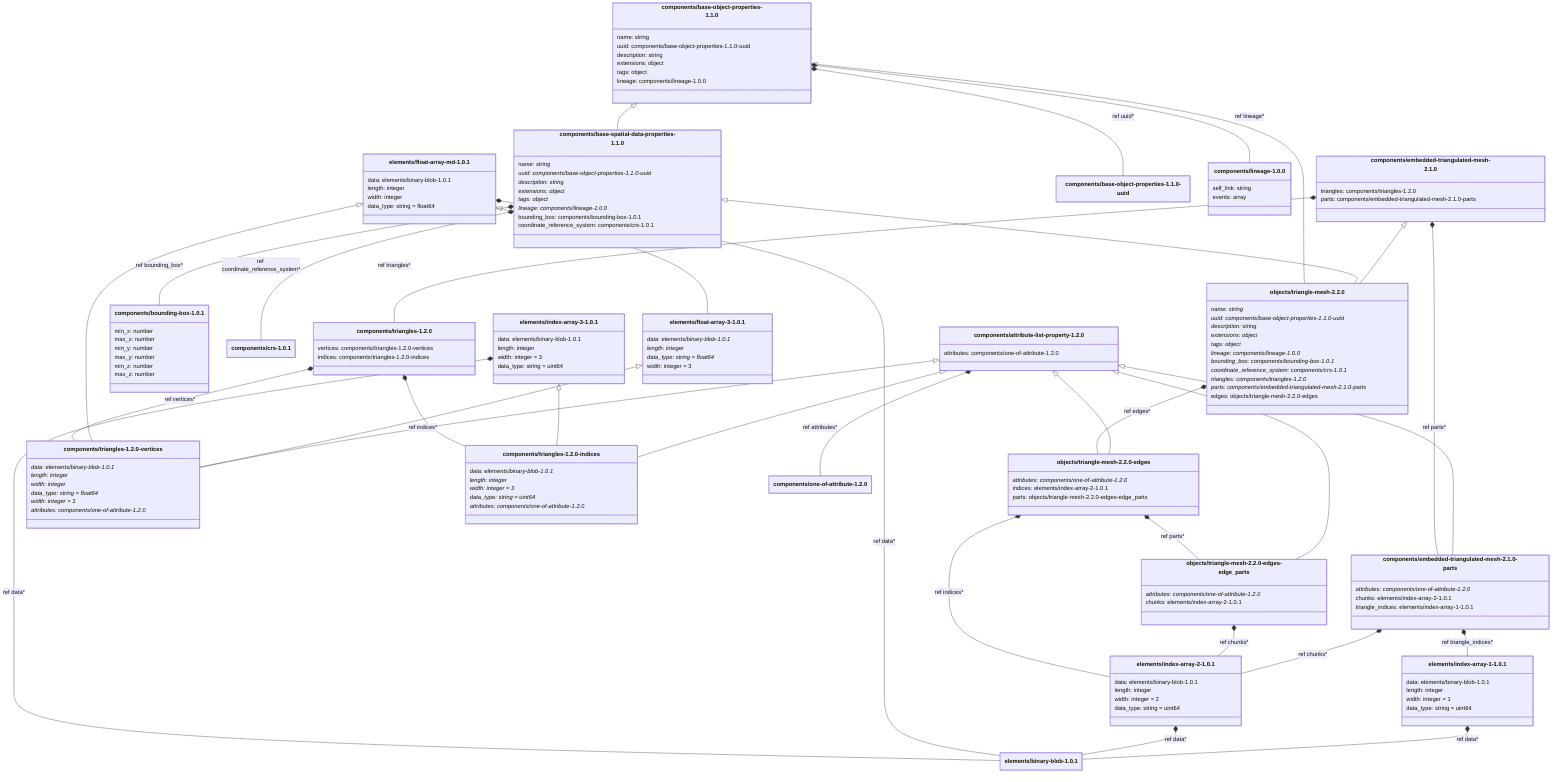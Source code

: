 ---
config:
    class:
        hideEmptyMembersBox: true
---

classDiagram
    class `components/base-object-properties-1.1.0`:::schemaComponent {
        name: string
        uuid: components/base-object-properties-1.1.0-uuid
        description: string
        extensions: object
        tags: object
        lineage: components/lineage-1.0.0
    }
    class `components/base-spatial-data-properties-1.1.0`:::schemaComponent {
        name: string*
        uuid: components/base-object-properties-1.1.0-uuid*
        description: string*
        extensions: object*
        tags: object*
        lineage: components/lineage-1.0.0*
        bounding_box: components/bounding-box-1.0.1
        coordinate_reference_system: components/crs-1.0.1
    }
    `components/base-object-properties-1.1.0` <|-- `components/base-spatial-data-properties-1.1.0`
    class `components/embedded-triangulated-mesh-2.1.0`:::schemaComponent {
        triangles: components/triangles-1.2.0
        parts: components/embedded-triangulated-mesh-2.1.0-parts
    }
    class `objects/triangle-mesh-2.2.0`:::schemaObject {
        name: string*
        uuid: components/base-object-properties-1.1.0-uuid*
        description: string*
        extensions: object*
        tags: object*
        lineage: components/lineage-1.0.0*
        bounding_box: components/bounding-box-1.0.1*
        coordinate_reference_system: components/crs-1.0.1*
        triangles: components/triangles-1.2.0*
        parts: components/embedded-triangulated-mesh-2.1.0-parts*
        edges: objects/triangle-mesh-2.2.0-edges
    }
    `components/base-object-properties-1.1.0` <|-- `objects/triangle-mesh-2.2.0`
    `components/base-spatial-data-properties-1.1.0` <|-- `objects/triangle-mesh-2.2.0`
    `components/embedded-triangulated-mesh-2.1.0` <|-- `objects/triangle-mesh-2.2.0`
    `components/base-object-properties-1.1.0` *-- `components/base-object-properties-1.1.0-uuid` : ref uuid*
    `components/base-object-properties-1.1.0` *-- `components/lineage-1.0.0` : ref lineage*
    `components/base-spatial-data-properties-1.1.0` *-- `components/bounding-box-1.0.1` : ref bounding_box*
    `components/base-spatial-data-properties-1.1.0` *-- `components/crs-1.0.1` : ref coordinate_reference_system*
    `components/embedded-triangulated-mesh-2.1.0` *-- `components/triangles-1.2.0` : ref triangles*
    `components/embedded-triangulated-mesh-2.1.0` *-- `components/embedded-triangulated-mesh-2.1.0-parts` : ref parts*
    `objects/triangle-mesh-2.2.0` *-- `objects/triangle-mesh-2.2.0-edges` : ref edges*
    class `components/base-object-properties-1.1.0-uuid`:::schemaImplicit {
    }
    class `components/triangles-1.2.0`:::schemaComponent {
        vertices: components/triangles-1.2.0-vertices
        indices: components/triangles-1.2.0-indices
    }
    `components/triangles-1.2.0` *-- `components/triangles-1.2.0-vertices` : ref vertices*
    `components/triangles-1.2.0` *-- `components/triangles-1.2.0-indices` : ref indices*
    class `elements/index-array-3-1.0.1`:::schemaElement {
        data: elements/binary-blob-1.0.1
        length: integer
        width: integer = 3
        data_type: string = uint64
    }
    class `components/attribute-list-property-1.2.0`:::schemaComponent {
        attributes: components/one-of-attribute-1.2.0
    }
    class `components/triangles-1.2.0-indices`:::schemaImplicit {
        data: elements/binary-blob-1.0.1*
        length: integer*
        width: integer = 3*
        data_type: string = uint64*
        attributes: components/one-of-attribute-1.2.0*
    }
    `elements/index-array-3-1.0.1` <|-- `components/triangles-1.2.0-indices`
    `components/attribute-list-property-1.2.0` <|-- `components/triangles-1.2.0-indices`
    `elements/index-array-3-1.0.1` *-- `elements/binary-blob-1.0.1` : ref data*
    `components/attribute-list-property-1.2.0` *-- `components/one-of-attribute-1.2.0` : ref attributes*
    class `components/one-of-attribute-1.2.0`:::schemaComponent {
    }
    class `elements/binary-blob-1.0.1`:::schemaElement {
    }
    class `elements/float-array-md-1.0.1`:::schemaElement {
        data: elements/binary-blob-1.0.1
        length: integer
        width: integer
        data_type: string = float64
    }
    class `elements/float-array-3-1.0.1`:::schemaElement {
        data: elements/binary-blob-1.0.1*
        length: integer*
        data_type: string = float64*
        width: integer = 3
    }
    `elements/float-array-md-1.0.1` <|-- `elements/float-array-3-1.0.1`
    class `components/triangles-1.2.0-vertices`:::schemaImplicit {
        data: elements/binary-blob-1.0.1*
        length: integer*
        width: integer*
        data_type: string = float64*
        width: integer = 3*
        attributes: components/one-of-attribute-1.2.0*
    }
    `elements/float-array-md-1.0.1` <|-- `components/triangles-1.2.0-vertices`
    `elements/float-array-3-1.0.1` <|-- `components/triangles-1.2.0-vertices`
    `components/attribute-list-property-1.2.0` <|-- `components/triangles-1.2.0-vertices`
    `elements/float-array-md-1.0.1` *-- `elements/binary-blob-1.0.1` : ref data*
    class `objects/triangle-mesh-2.2.0-edges`:::schemaImplicit {
        attributes: components/one-of-attribute-1.2.0*
        indices: elements/index-array-2-1.0.1
        parts: objects/triangle-mesh-2.2.0-edges-edge_parts
    }
    `components/attribute-list-property-1.2.0` <|-- `objects/triangle-mesh-2.2.0-edges`
    `objects/triangle-mesh-2.2.0-edges` *-- `elements/index-array-2-1.0.1` : ref indices*
    `objects/triangle-mesh-2.2.0-edges` *-- `objects/triangle-mesh-2.2.0-edges-edge_parts` : ref parts*
    class `objects/triangle-mesh-2.2.0-edges-edge_parts`:::schemaImplicit {
        attributes: components/one-of-attribute-1.2.0*
        chunks: elements/index-array-2-1.0.1
    }
    `components/attribute-list-property-1.2.0` <|-- `objects/triangle-mesh-2.2.0-edges-edge_parts`
    `objects/triangle-mesh-2.2.0-edges-edge_parts` *-- `elements/index-array-2-1.0.1` : ref chunks*
    class `elements/index-array-2-1.0.1`:::schemaElement {
        data: elements/binary-blob-1.0.1
        length: integer
        width: integer = 2
        data_type: string = uint64
    }
    `elements/index-array-2-1.0.1` *-- `elements/binary-blob-1.0.1` : ref data*
    class `components/embedded-triangulated-mesh-2.1.0-parts`:::schemaImplicit {
        attributes: components/one-of-attribute-1.2.0*
        chunks: elements/index-array-2-1.0.1
        triangle_indices: elements/index-array-1-1.0.1
    }
    `components/attribute-list-property-1.2.0` <|-- `components/embedded-triangulated-mesh-2.1.0-parts`
    `components/embedded-triangulated-mesh-2.1.0-parts` *-- `elements/index-array-2-1.0.1` : ref chunks*
    `components/embedded-triangulated-mesh-2.1.0-parts` *-- `elements/index-array-1-1.0.1` : ref triangle_indices*
    class `elements/index-array-1-1.0.1`:::schemaElement {
        data: elements/binary-blob-1.0.1
        length: integer
        width: integer = 1
        data_type: string = uint64
    }
    `elements/index-array-1-1.0.1` *-- `elements/binary-blob-1.0.1` : ref data*
    class `components/bounding-box-1.0.1`:::schemaComponent {
        min_x: number
        max_x: number
        min_y: number
        max_y: number
        min_z: number
        max_z: number
    }
    class `components/lineage-1.0.0`:::schemaComponent {
        self_link: string
        events: array
    }
    class `components/crs-1.0.1`:::schemaComponent {
    }
